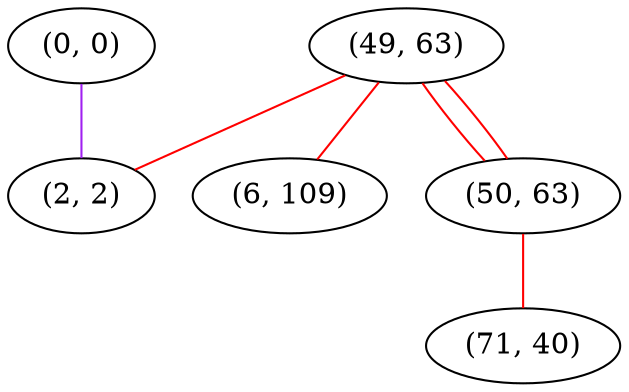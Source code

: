 graph "" {
"(0, 0)";
"(49, 63)";
"(6, 109)";
"(2, 2)";
"(50, 63)";
"(71, 40)";
"(0, 0)" -- "(2, 2)"  [color=purple, key=0, weight=4];
"(49, 63)" -- "(50, 63)"  [color=red, key=0, weight=1];
"(49, 63)" -- "(50, 63)"  [color=red, key=1, weight=1];
"(49, 63)" -- "(6, 109)"  [color=red, key=0, weight=1];
"(49, 63)" -- "(2, 2)"  [color=red, key=0, weight=1];
"(50, 63)" -- "(71, 40)"  [color=red, key=0, weight=1];
}
